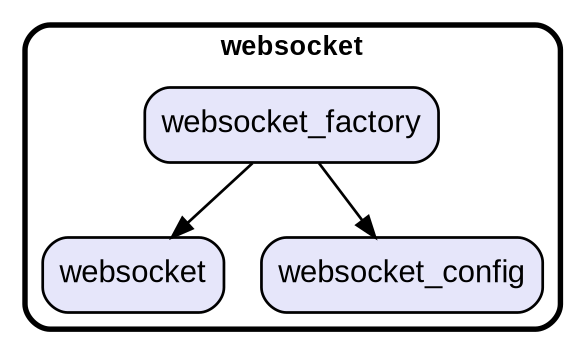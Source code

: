 digraph "" {
  graph [style=rounded fontname="Arial Black" fontsize=13 penwidth=2.6];
  node [shape=rect style="filled,rounded" fontname=Arial fontsize=15 fillcolor=Lavender penwidth=1.3];
  edge [penwidth=1.3];
  "/websocket.dart" [label="websocket"];
  "/websocket_config.dart" [label="websocket_config"];
  "/websocket_factory.dart" [label="websocket_factory"];
  subgraph "cluster~" {
    label="websocket";
    "/websocket.dart";
    "/websocket_config.dart";
    "/websocket_factory.dart";
  }
  "/websocket_factory.dart" -> "/websocket.dart";
  "/websocket_factory.dart" -> "/websocket_config.dart";
}
